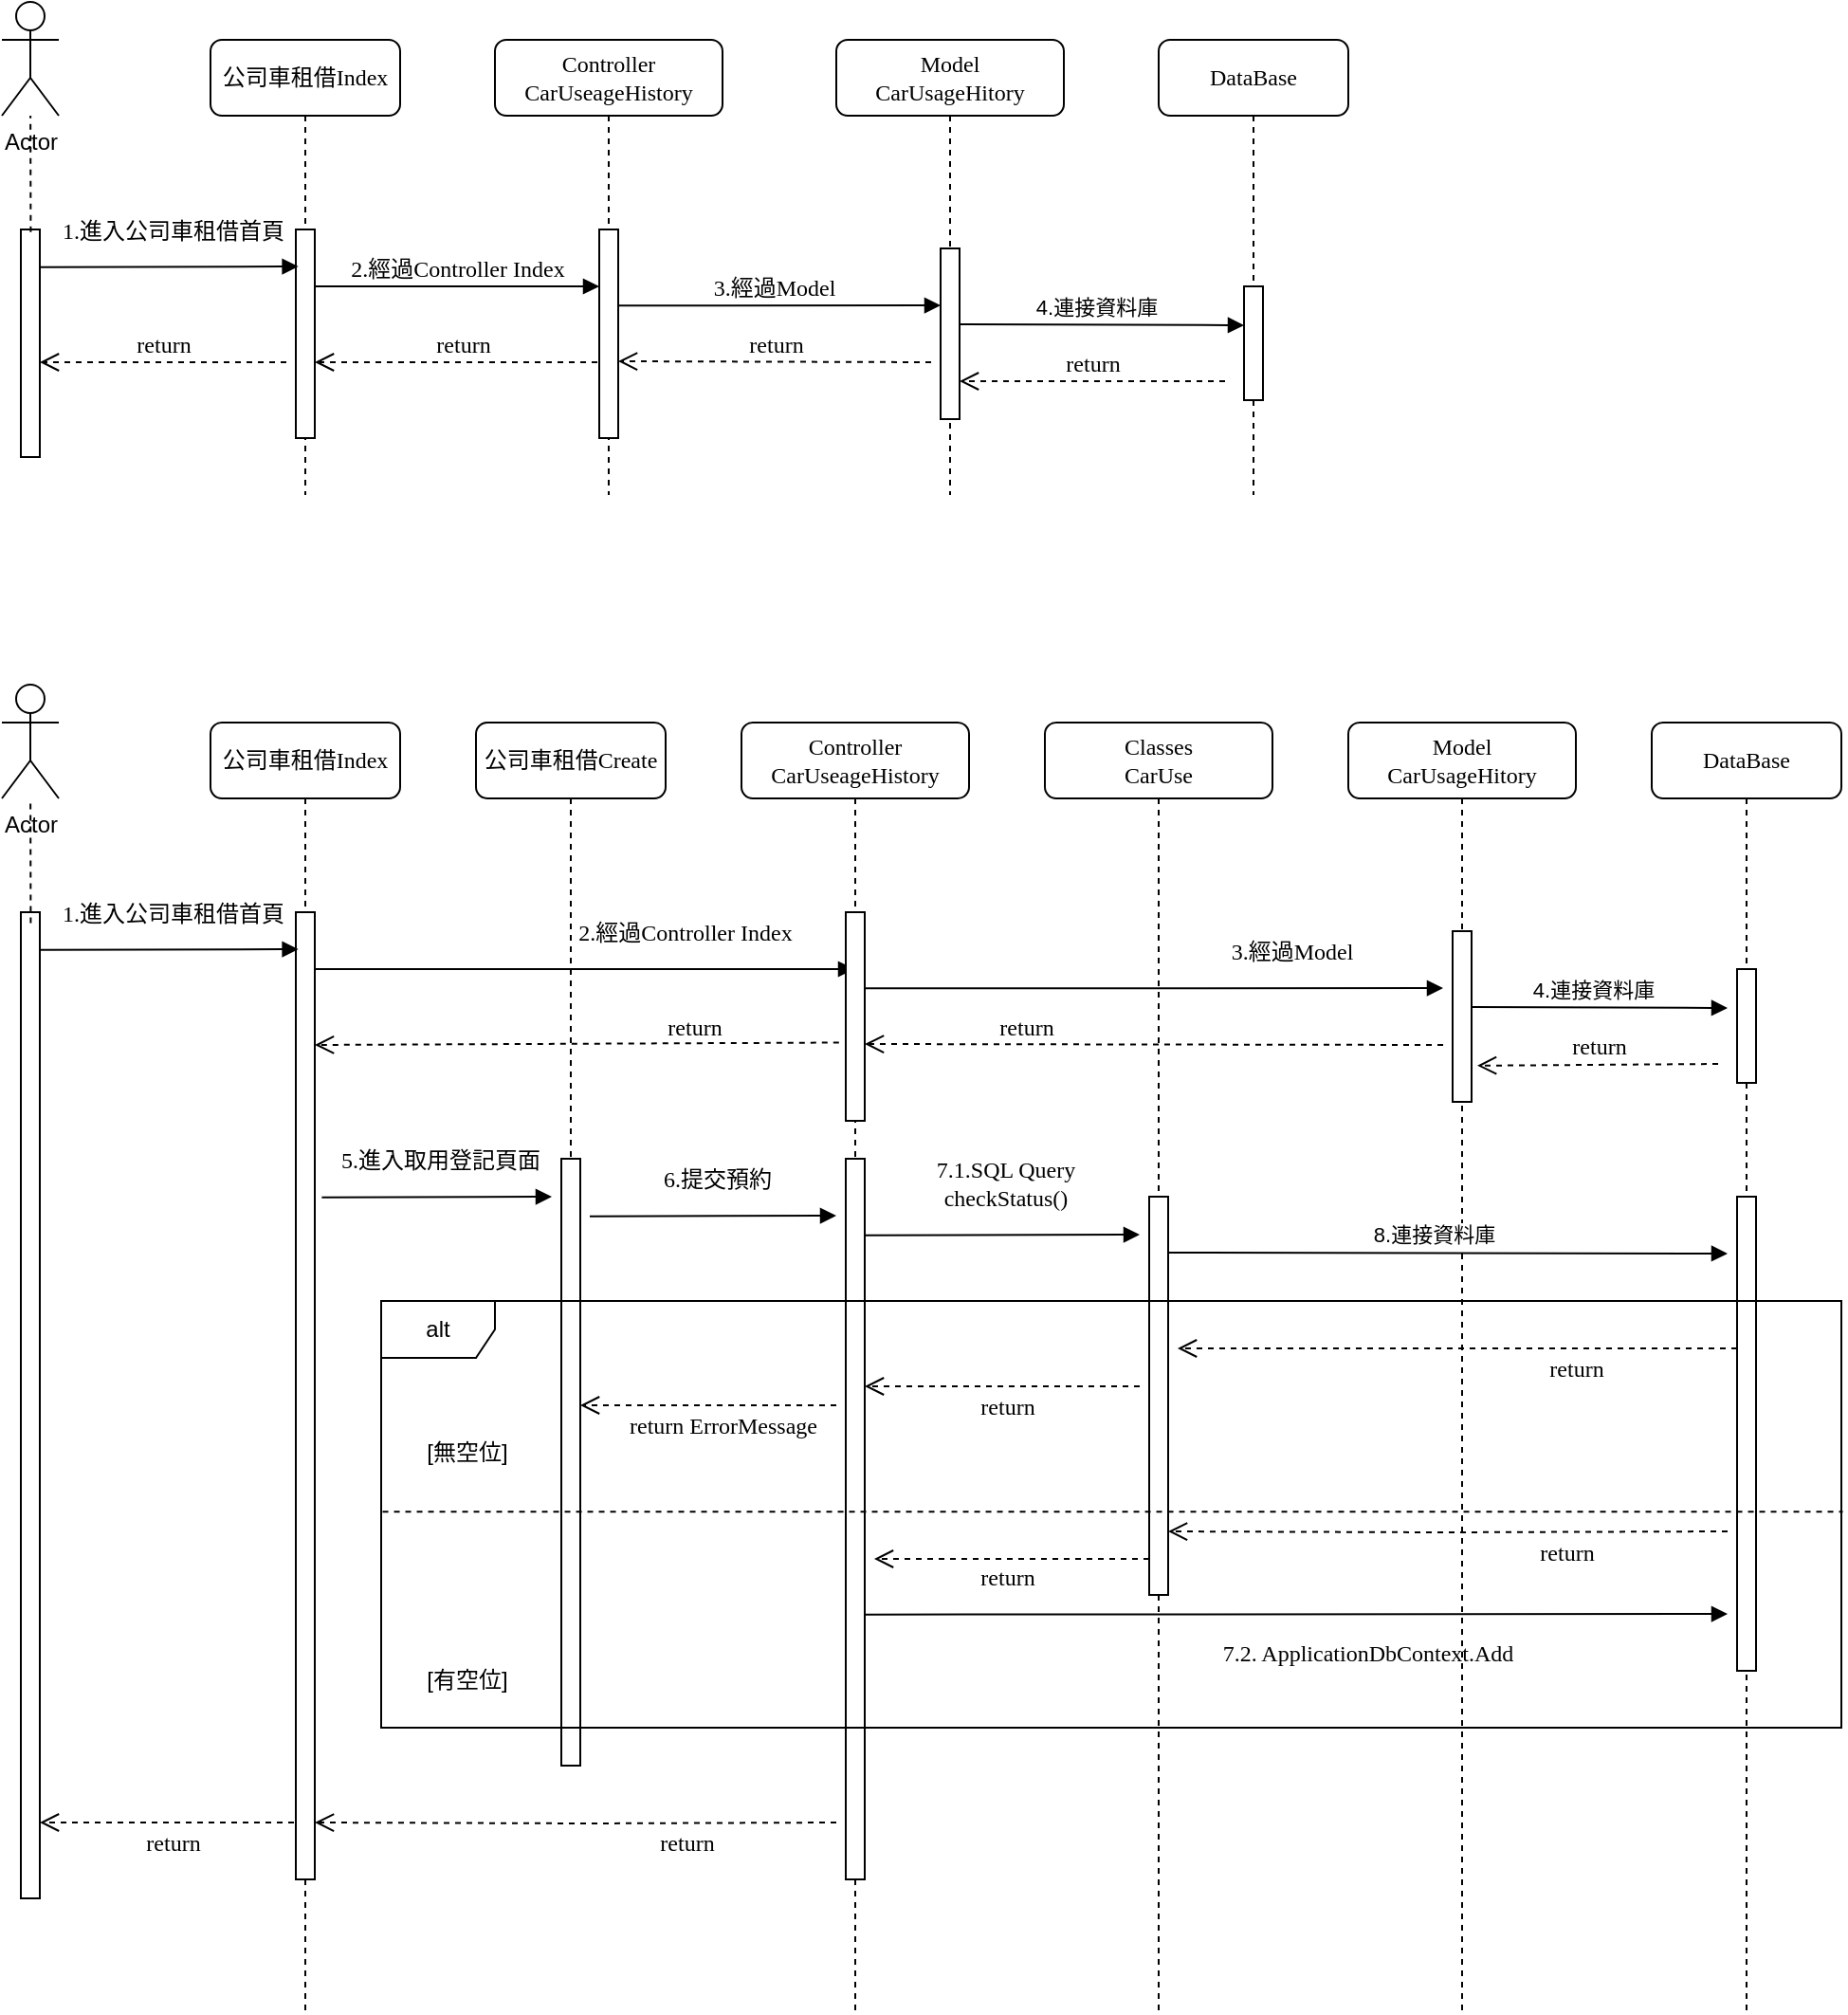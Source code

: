 <mxfile version="21.5.2" type="github">
  <diagram name="Page-1" id="13e1069c-82ec-6db2-03f1-153e76fe0fe0">
    <mxGraphModel dx="875" dy="521" grid="1" gridSize="10" guides="1" tooltips="1" connect="1" arrows="1" fold="1" page="1" pageScale="1" pageWidth="1169" pageHeight="827" background="none" math="0" shadow="0">
      <root>
        <mxCell id="0" />
        <mxCell id="1" parent="0" />
        <mxCell id="7baba1c4bc27f4b0-2" value="公司車租借Index" style="shape=umlLifeline;perimeter=lifelinePerimeter;whiteSpace=wrap;html=1;container=1;collapsible=0;recursiveResize=0;outlineConnect=0;rounded=1;shadow=0;comic=0;labelBackgroundColor=none;strokeWidth=1;fontFamily=Verdana;fontSize=12;align=center;" parent="1" vertex="1">
          <mxGeometry x="240" y="30" width="100" height="240" as="geometry" />
        </mxCell>
        <mxCell id="7baba1c4bc27f4b0-10" value="" style="html=1;points=[];perimeter=orthogonalPerimeter;rounded=0;shadow=0;comic=0;labelBackgroundColor=none;strokeWidth=1;fontFamily=Verdana;fontSize=12;align=center;" parent="7baba1c4bc27f4b0-2" vertex="1">
          <mxGeometry x="45" y="100" width="10" height="110" as="geometry" />
        </mxCell>
        <mxCell id="7baba1c4bc27f4b0-14" value="2.經過Controller Index" style="html=1;verticalAlign=bottom;endArrow=block;entryX=0;entryY=0;labelBackgroundColor=none;fontFamily=Verdana;fontSize=12;edgeStyle=elbowEdgeStyle;elbow=vertical;" parent="7baba1c4bc27f4b0-2" edge="1">
          <mxGeometry relative="1" as="geometry">
            <mxPoint x="55" y="130" as="sourcePoint" />
            <mxPoint x="205" y="130.0" as="targetPoint" />
            <mxPoint as="offset" />
          </mxGeometry>
        </mxCell>
        <mxCell id="CgW-vPD1ngV3lKJaUCEp-12" value="return" style="html=1;verticalAlign=bottom;endArrow=open;dashed=1;endSize=8;labelBackgroundColor=none;fontFamily=Verdana;fontSize=12;" edge="1" parent="7baba1c4bc27f4b0-2">
          <mxGeometry relative="1" as="geometry">
            <mxPoint x="55" y="170" as="targetPoint" />
            <mxPoint x="210" y="170" as="sourcePoint" />
          </mxGeometry>
        </mxCell>
        <mxCell id="7baba1c4bc27f4b0-7" value="DataBase" style="shape=umlLifeline;perimeter=lifelinePerimeter;whiteSpace=wrap;html=1;container=1;collapsible=0;recursiveResize=0;outlineConnect=0;rounded=1;shadow=0;comic=0;labelBackgroundColor=none;strokeWidth=1;fontFamily=Verdana;fontSize=12;align=center;" parent="1" vertex="1">
          <mxGeometry x="740" y="30" width="100" height="240" as="geometry" />
        </mxCell>
        <mxCell id="CgW-vPD1ngV3lKJaUCEp-9" value="" style="html=1;points=[];perimeter=orthogonalPerimeter;rounded=0;shadow=0;comic=0;labelBackgroundColor=none;strokeColor=#000000;strokeWidth=1;fillColor=#FFFFFF;fontFamily=Verdana;fontSize=12;fontColor=#000000;align=center;" vertex="1" parent="7baba1c4bc27f4b0-7">
          <mxGeometry x="45" y="130" width="10" height="60" as="geometry" />
        </mxCell>
        <mxCell id="7baba1c4bc27f4b0-27" value="return" style="html=1;verticalAlign=bottom;endArrow=open;dashed=1;endSize=8;labelBackgroundColor=none;fontFamily=Verdana;fontSize=12;" parent="7baba1c4bc27f4b0-7" edge="1">
          <mxGeometry relative="1" as="geometry">
            <mxPoint x="-105" y="180" as="targetPoint" />
            <mxPoint x="35" y="180" as="sourcePoint" />
            <mxPoint as="offset" />
          </mxGeometry>
        </mxCell>
        <mxCell id="7baba1c4bc27f4b0-11" value="1.進入公司車租借首頁" style="html=1;verticalAlign=bottom;endArrow=block;labelBackgroundColor=none;fontFamily=Verdana;fontSize=12;edgeStyle=elbowEdgeStyle;elbow=vertical;exitX=1.32;exitY=0.127;exitDx=0;exitDy=0;exitPerimeter=0;" parent="1" edge="1">
          <mxGeometry x="0.025" y="10" relative="1" as="geometry">
            <mxPoint x="150.0" y="149.85" as="sourcePoint" />
            <mxPoint x="286.3" y="149.5" as="targetPoint" />
            <mxPoint as="offset" />
          </mxGeometry>
        </mxCell>
        <mxCell id="CgW-vPD1ngV3lKJaUCEp-1" value="Actor" style="shape=umlActor;verticalLabelPosition=bottom;verticalAlign=top;html=1;outlineConnect=0;" vertex="1" parent="1">
          <mxGeometry x="130" y="10" width="30" height="60" as="geometry" />
        </mxCell>
        <mxCell id="CgW-vPD1ngV3lKJaUCEp-2" value="" style="html=1;points=[];perimeter=orthogonalPerimeter;rounded=0;shadow=0;comic=0;labelBackgroundColor=none;strokeWidth=1;fontFamily=Verdana;fontSize=12;align=center;" vertex="1" parent="1">
          <mxGeometry x="140" y="130" width="10" height="120" as="geometry" />
        </mxCell>
        <mxCell id="CgW-vPD1ngV3lKJaUCEp-5" value="Model&lt;br&gt;CarUsageHitory" style="shape=umlLifeline;perimeter=lifelinePerimeter;whiteSpace=wrap;html=1;container=1;collapsible=0;recursiveResize=0;outlineConnect=0;rounded=1;shadow=0;comic=0;labelBackgroundColor=none;strokeWidth=1;fontFamily=Verdana;fontSize=12;align=center;" vertex="1" parent="1">
          <mxGeometry x="570" y="30" width="120" height="240" as="geometry" />
        </mxCell>
        <mxCell id="CgW-vPD1ngV3lKJaUCEp-7" value="3.經過Model" style="html=1;verticalAlign=bottom;endArrow=block;labelBackgroundColor=none;fontFamily=Verdana;fontSize=12;edgeStyle=elbowEdgeStyle;elbow=vertical;exitX=0.9;exitY=0.237;exitDx=0;exitDy=0;exitPerimeter=0;" edge="1" parent="CgW-vPD1ngV3lKJaUCEp-5">
          <mxGeometry relative="1" as="geometry">
            <mxPoint x="-121" y="140.18" as="sourcePoint" />
            <mxPoint x="55" y="140" as="targetPoint" />
            <Array as="points">
              <mxPoint x="-25" y="140" />
            </Array>
          </mxGeometry>
        </mxCell>
        <mxCell id="CgW-vPD1ngV3lKJaUCEp-6" value="" style="html=1;points=[];perimeter=orthogonalPerimeter;rounded=0;shadow=0;comic=0;labelBackgroundColor=none;strokeWidth=1;fontFamily=Verdana;fontSize=12;align=center;" vertex="1" parent="CgW-vPD1ngV3lKJaUCEp-5">
          <mxGeometry x="55" y="110" width="10" height="90" as="geometry" />
        </mxCell>
        <mxCell id="CgW-vPD1ngV3lKJaUCEp-13" value="" style="endArrow=none;dashed=1;html=1;rounded=0;exitX=0.52;exitY=0.011;exitDx=0;exitDy=0;exitPerimeter=0;" edge="1" parent="1" source="CgW-vPD1ngV3lKJaUCEp-2" target="CgW-vPD1ngV3lKJaUCEp-1">
          <mxGeometry width="50" height="50" relative="1" as="geometry">
            <mxPoint x="140" y="130" as="sourcePoint" />
            <mxPoint x="143" y="80" as="targetPoint" />
          </mxGeometry>
        </mxCell>
        <mxCell id="CgW-vPD1ngV3lKJaUCEp-3" value="Controller&lt;br&gt;CarUseageHistory" style="shape=umlLifeline;perimeter=lifelinePerimeter;whiteSpace=wrap;html=1;container=1;collapsible=0;recursiveResize=0;outlineConnect=0;rounded=1;shadow=0;comic=0;labelBackgroundColor=none;strokeWidth=1;fontFamily=Verdana;fontSize=12;align=center;" vertex="1" parent="1">
          <mxGeometry x="390" y="30" width="120" height="240" as="geometry" />
        </mxCell>
        <mxCell id="CgW-vPD1ngV3lKJaUCEp-11" value="return" style="html=1;verticalAlign=bottom;endArrow=open;dashed=1;endSize=8;labelBackgroundColor=none;fontFamily=Verdana;fontSize=12;" edge="1" parent="CgW-vPD1ngV3lKJaUCEp-3">
          <mxGeometry relative="1" as="geometry">
            <mxPoint x="65" y="169.5" as="targetPoint" />
            <mxPoint x="230" y="170" as="sourcePoint" />
          </mxGeometry>
        </mxCell>
        <mxCell id="CgW-vPD1ngV3lKJaUCEp-4" value="" style="html=1;points=[];perimeter=orthogonalPerimeter;rounded=0;shadow=0;comic=0;labelBackgroundColor=none;strokeWidth=1;fontFamily=Verdana;fontSize=12;align=center;" vertex="1" parent="CgW-vPD1ngV3lKJaUCEp-3">
          <mxGeometry x="55" y="100" width="10" height="110" as="geometry" />
        </mxCell>
        <mxCell id="CgW-vPD1ngV3lKJaUCEp-8" value="" style="html=1;verticalAlign=bottom;endArrow=block;labelBackgroundColor=none;fontFamily=Verdana;fontSize=12;edgeStyle=elbowEdgeStyle;elbow=vertical;exitX=0.9;exitY=0.237;exitDx=0;exitDy=0;exitPerimeter=0;" edge="1" parent="1">
          <mxGeometry relative="1" as="geometry">
            <mxPoint x="635.5" y="180" as="sourcePoint" />
            <mxPoint x="785" y="180.5" as="targetPoint" />
          </mxGeometry>
        </mxCell>
        <mxCell id="CgW-vPD1ngV3lKJaUCEp-15" value="4.連接資料庫" style="edgeLabel;html=1;align=center;verticalAlign=middle;resizable=0;points=[];" vertex="1" connectable="0" parent="CgW-vPD1ngV3lKJaUCEp-8">
          <mxGeometry x="-0.049" y="2" relative="1" as="geometry">
            <mxPoint y="-8" as="offset" />
          </mxGeometry>
        </mxCell>
        <mxCell id="CgW-vPD1ngV3lKJaUCEp-36" value="公司車租借Index" style="shape=umlLifeline;perimeter=lifelinePerimeter;whiteSpace=wrap;html=1;container=1;collapsible=0;recursiveResize=0;outlineConnect=0;rounded=1;shadow=0;comic=0;labelBackgroundColor=none;strokeWidth=1;fontFamily=Verdana;fontSize=12;align=center;" vertex="1" parent="1">
          <mxGeometry x="240" y="390" width="100" height="680" as="geometry" />
        </mxCell>
        <mxCell id="CgW-vPD1ngV3lKJaUCEp-38" value="2.經過Controller Index" style="html=1;verticalAlign=bottom;endArrow=block;labelBackgroundColor=none;fontFamily=Verdana;fontSize=12;edgeStyle=elbowEdgeStyle;elbow=vertical;" edge="1" parent="CgW-vPD1ngV3lKJaUCEp-36" target="CgW-vPD1ngV3lKJaUCEp-50">
          <mxGeometry x="0.366" y="10" relative="1" as="geometry">
            <mxPoint x="55" y="130" as="sourcePoint" />
            <mxPoint x="205" y="130.0" as="targetPoint" />
            <mxPoint as="offset" />
          </mxGeometry>
        </mxCell>
        <mxCell id="CgW-vPD1ngV3lKJaUCEp-39" value="return" style="html=1;verticalAlign=bottom;endArrow=open;dashed=1;endSize=8;labelBackgroundColor=none;fontFamily=Verdana;fontSize=12;exitX=-0.36;exitY=0.625;exitDx=0;exitDy=0;exitPerimeter=0;" edge="1" parent="CgW-vPD1ngV3lKJaUCEp-36" source="CgW-vPD1ngV3lKJaUCEp-52">
          <mxGeometry x="-0.451" y="1" relative="1" as="geometry">
            <mxPoint x="55" y="170" as="targetPoint" />
            <mxPoint x="210" y="170" as="sourcePoint" />
            <mxPoint as="offset" />
          </mxGeometry>
        </mxCell>
        <mxCell id="CgW-vPD1ngV3lKJaUCEp-84" value="return" style="html=1;verticalAlign=bottom;endArrow=open;dashed=1;endSize=8;labelBackgroundColor=none;fontFamily=Verdana;fontSize=12;" edge="1" parent="CgW-vPD1ngV3lKJaUCEp-36">
          <mxGeometry x="-0.424" y="20" relative="1" as="geometry">
            <mxPoint x="55" y="580" as="targetPoint" />
            <mxPoint x="330" y="580" as="sourcePoint" />
            <mxPoint as="offset" />
            <Array as="points">
              <mxPoint x="200" y="580.5" />
            </Array>
          </mxGeometry>
        </mxCell>
        <mxCell id="CgW-vPD1ngV3lKJaUCEp-85" value="return" style="html=1;verticalAlign=bottom;endArrow=open;dashed=1;endSize=8;labelBackgroundColor=none;fontFamily=Verdana;fontSize=12;" edge="1" parent="CgW-vPD1ngV3lKJaUCEp-36">
          <mxGeometry y="20" relative="1" as="geometry">
            <mxPoint x="-90" y="580" as="targetPoint" />
            <mxPoint x="50" y="580" as="sourcePoint" />
            <mxPoint as="offset" />
            <Array as="points" />
          </mxGeometry>
        </mxCell>
        <mxCell id="CgW-vPD1ngV3lKJaUCEp-37" value="" style="html=1;points=[];perimeter=orthogonalPerimeter;rounded=0;shadow=0;comic=0;labelBackgroundColor=none;strokeWidth=1;fontFamily=Verdana;fontSize=12;align=center;" vertex="1" parent="CgW-vPD1ngV3lKJaUCEp-36">
          <mxGeometry x="45" y="100" width="10" height="510" as="geometry" />
        </mxCell>
        <mxCell id="CgW-vPD1ngV3lKJaUCEp-40" value="DataBase" style="shape=umlLifeline;perimeter=lifelinePerimeter;whiteSpace=wrap;html=1;container=1;collapsible=0;recursiveResize=0;outlineConnect=0;rounded=1;shadow=0;comic=0;labelBackgroundColor=none;strokeWidth=1;fontFamily=Verdana;fontSize=12;align=center;" vertex="1" parent="1">
          <mxGeometry x="1000" y="390" width="100" height="680" as="geometry" />
        </mxCell>
        <mxCell id="CgW-vPD1ngV3lKJaUCEp-41" value="" style="html=1;points=[];perimeter=orthogonalPerimeter;rounded=0;shadow=0;comic=0;labelBackgroundColor=none;strokeColor=#000000;strokeWidth=1;fillColor=#FFFFFF;fontFamily=Verdana;fontSize=12;fontColor=#000000;align=center;" vertex="1" parent="CgW-vPD1ngV3lKJaUCEp-40">
          <mxGeometry x="45" y="130" width="10" height="60" as="geometry" />
        </mxCell>
        <mxCell id="CgW-vPD1ngV3lKJaUCEp-42" value="return" style="html=1;verticalAlign=bottom;endArrow=open;dashed=1;endSize=8;labelBackgroundColor=none;fontFamily=Verdana;fontSize=12;entryX=1.303;entryY=0.788;entryDx=0;entryDy=0;entryPerimeter=0;" edge="1" parent="CgW-vPD1ngV3lKJaUCEp-40" target="CgW-vPD1ngV3lKJaUCEp-48">
          <mxGeometry relative="1" as="geometry">
            <mxPoint x="-105" y="180" as="targetPoint" />
            <mxPoint x="35" y="180" as="sourcePoint" />
            <mxPoint as="offset" />
          </mxGeometry>
        </mxCell>
        <mxCell id="CgW-vPD1ngV3lKJaUCEp-69" value="" style="html=1;points=[];perimeter=orthogonalPerimeter;rounded=0;shadow=0;comic=0;labelBackgroundColor=none;strokeColor=#000000;strokeWidth=1;fillColor=#FFFFFF;fontFamily=Verdana;fontSize=12;fontColor=#000000;align=center;" vertex="1" parent="CgW-vPD1ngV3lKJaUCEp-40">
          <mxGeometry x="45" y="250" width="10" height="250" as="geometry" />
        </mxCell>
        <mxCell id="CgW-vPD1ngV3lKJaUCEp-43" value="1.進入公司車租借首頁" style="html=1;verticalAlign=bottom;endArrow=block;labelBackgroundColor=none;fontFamily=Verdana;fontSize=12;edgeStyle=elbowEdgeStyle;elbow=vertical;exitX=1.32;exitY=0.127;exitDx=0;exitDy=0;exitPerimeter=0;" edge="1" parent="1">
          <mxGeometry x="0.025" y="10" relative="1" as="geometry">
            <mxPoint x="150.0" y="509.85" as="sourcePoint" />
            <mxPoint x="286.3" y="509.5" as="targetPoint" />
            <mxPoint as="offset" />
          </mxGeometry>
        </mxCell>
        <mxCell id="CgW-vPD1ngV3lKJaUCEp-44" value="Actor" style="shape=umlActor;verticalLabelPosition=bottom;verticalAlign=top;html=1;outlineConnect=0;" vertex="1" parent="1">
          <mxGeometry x="130" y="370" width="30" height="60" as="geometry" />
        </mxCell>
        <mxCell id="CgW-vPD1ngV3lKJaUCEp-45" value="" style="html=1;points=[];perimeter=orthogonalPerimeter;rounded=0;shadow=0;comic=0;labelBackgroundColor=none;strokeWidth=1;fontFamily=Verdana;fontSize=12;align=center;" vertex="1" parent="1">
          <mxGeometry x="140" y="490" width="10" height="520" as="geometry" />
        </mxCell>
        <mxCell id="CgW-vPD1ngV3lKJaUCEp-46" value="Model&lt;br&gt;CarUsageHitory" style="shape=umlLifeline;perimeter=lifelinePerimeter;whiteSpace=wrap;html=1;container=1;collapsible=0;recursiveResize=0;outlineConnect=0;rounded=1;shadow=0;comic=0;labelBackgroundColor=none;strokeWidth=1;fontFamily=Verdana;fontSize=12;align=center;" vertex="1" parent="1">
          <mxGeometry x="840" y="390" width="120" height="680" as="geometry" />
        </mxCell>
        <mxCell id="CgW-vPD1ngV3lKJaUCEp-53" value="" style="html=1;verticalAlign=bottom;endArrow=block;labelBackgroundColor=none;fontFamily=Verdana;fontSize=12;edgeStyle=elbowEdgeStyle;elbow=vertical;exitX=0.9;exitY=0.237;exitDx=0;exitDy=0;exitPerimeter=0;" edge="1" parent="CgW-vPD1ngV3lKJaUCEp-46">
          <mxGeometry relative="1" as="geometry">
            <mxPoint x="65" y="150" as="sourcePoint" />
            <mxPoint x="200" y="151" as="targetPoint" />
          </mxGeometry>
        </mxCell>
        <mxCell id="CgW-vPD1ngV3lKJaUCEp-54" value="4.連接資料庫" style="edgeLabel;html=1;align=center;verticalAlign=middle;resizable=0;points=[];" vertex="1" connectable="0" parent="CgW-vPD1ngV3lKJaUCEp-53">
          <mxGeometry x="-0.049" y="2" relative="1" as="geometry">
            <mxPoint y="-8" as="offset" />
          </mxGeometry>
        </mxCell>
        <mxCell id="CgW-vPD1ngV3lKJaUCEp-48" value="" style="html=1;points=[];perimeter=orthogonalPerimeter;rounded=0;shadow=0;comic=0;labelBackgroundColor=none;strokeWidth=1;fontFamily=Verdana;fontSize=12;align=center;" vertex="1" parent="CgW-vPD1ngV3lKJaUCEp-46">
          <mxGeometry x="55" y="110" width="10" height="90" as="geometry" />
        </mxCell>
        <mxCell id="CgW-vPD1ngV3lKJaUCEp-49" value="" style="endArrow=none;dashed=1;html=1;rounded=0;exitX=0.52;exitY=0.011;exitDx=0;exitDy=0;exitPerimeter=0;" edge="1" parent="1" source="CgW-vPD1ngV3lKJaUCEp-45" target="CgW-vPD1ngV3lKJaUCEp-44">
          <mxGeometry width="50" height="50" relative="1" as="geometry">
            <mxPoint x="140" y="490" as="sourcePoint" />
            <mxPoint x="143" y="440" as="targetPoint" />
          </mxGeometry>
        </mxCell>
        <mxCell id="CgW-vPD1ngV3lKJaUCEp-50" value="Controller&lt;br&gt;CarUseageHistory" style="shape=umlLifeline;perimeter=lifelinePerimeter;whiteSpace=wrap;html=1;container=1;collapsible=0;recursiveResize=0;outlineConnect=0;rounded=1;shadow=0;comic=0;labelBackgroundColor=none;strokeWidth=1;fontFamily=Verdana;fontSize=12;align=center;" vertex="1" parent="1">
          <mxGeometry x="520" y="390" width="120" height="680" as="geometry" />
        </mxCell>
        <mxCell id="CgW-vPD1ngV3lKJaUCEp-52" value="" style="html=1;points=[];perimeter=orthogonalPerimeter;rounded=0;shadow=0;comic=0;labelBackgroundColor=none;strokeWidth=1;fontFamily=Verdana;fontSize=12;align=center;" vertex="1" parent="CgW-vPD1ngV3lKJaUCEp-50">
          <mxGeometry x="55" y="100" width="10" height="110" as="geometry" />
        </mxCell>
        <mxCell id="CgW-vPD1ngV3lKJaUCEp-60" value="" style="html=1;points=[];perimeter=orthogonalPerimeter;rounded=0;shadow=0;comic=0;labelBackgroundColor=none;strokeWidth=1;fontFamily=Verdana;fontSize=12;align=center;" vertex="1" parent="CgW-vPD1ngV3lKJaUCEp-50">
          <mxGeometry x="55" y="230" width="10" height="380" as="geometry" />
        </mxCell>
        <mxCell id="CgW-vPD1ngV3lKJaUCEp-64" value="3.經過Model" style="html=1;verticalAlign=bottom;endArrow=block;labelBackgroundColor=none;fontFamily=Verdana;fontSize=12;edgeStyle=elbowEdgeStyle;elbow=vertical;exitX=1.121;exitY=0.358;exitDx=0;exitDy=0;exitPerimeter=0;" edge="1" parent="CgW-vPD1ngV3lKJaUCEp-50">
          <mxGeometry x="0.475" y="10" relative="1" as="geometry">
            <mxPoint x="65" y="140.18" as="sourcePoint" />
            <mxPoint x="370" y="140" as="targetPoint" />
            <Array as="points" />
            <mxPoint as="offset" />
          </mxGeometry>
        </mxCell>
        <mxCell id="CgW-vPD1ngV3lKJaUCEp-55" value="公司車租借Create" style="shape=umlLifeline;perimeter=lifelinePerimeter;whiteSpace=wrap;html=1;container=1;collapsible=0;recursiveResize=0;outlineConnect=0;rounded=1;shadow=0;comic=0;labelBackgroundColor=none;strokeWidth=1;fontFamily=Verdana;fontSize=12;align=center;" vertex="1" parent="1">
          <mxGeometry x="380" y="390" width="100" height="240" as="geometry" />
        </mxCell>
        <mxCell id="CgW-vPD1ngV3lKJaUCEp-56" value="" style="html=1;points=[];perimeter=orthogonalPerimeter;rounded=0;shadow=0;comic=0;labelBackgroundColor=none;strokeWidth=1;fontFamily=Verdana;fontSize=12;align=center;" vertex="1" parent="1">
          <mxGeometry x="425" y="620" width="10" height="320" as="geometry" />
        </mxCell>
        <mxCell id="CgW-vPD1ngV3lKJaUCEp-59" value="5.進入取用登記頁面" style="html=1;verticalAlign=bottom;endArrow=block;labelBackgroundColor=none;fontFamily=Verdana;fontSize=12;edgeStyle=elbowEdgeStyle;elbow=vertical;exitX=1.32;exitY=0.127;exitDx=0;exitDy=0;exitPerimeter=0;" edge="1" parent="1">
          <mxGeometry x="0.025" y="10" relative="1" as="geometry">
            <mxPoint x="298.7" y="640.35" as="sourcePoint" />
            <mxPoint x="420" y="640" as="targetPoint" />
            <mxPoint as="offset" />
          </mxGeometry>
        </mxCell>
        <mxCell id="CgW-vPD1ngV3lKJaUCEp-62" value="6.提交預約" style="html=1;verticalAlign=bottom;endArrow=block;labelBackgroundColor=none;fontFamily=Verdana;fontSize=12;edgeStyle=elbowEdgeStyle;elbow=vertical;exitX=1.32;exitY=0.127;exitDx=0;exitDy=0;exitPerimeter=0;" edge="1" parent="1">
          <mxGeometry x="0.025" y="10" relative="1" as="geometry">
            <mxPoint x="440.0" y="650.35" as="sourcePoint" />
            <mxPoint x="570" y="650" as="targetPoint" />
            <mxPoint as="offset" />
          </mxGeometry>
        </mxCell>
        <mxCell id="CgW-vPD1ngV3lKJaUCEp-63" value="Classes&lt;br&gt;CarUse" style="shape=umlLifeline;perimeter=lifelinePerimeter;whiteSpace=wrap;html=1;container=1;collapsible=0;recursiveResize=0;outlineConnect=0;rounded=1;shadow=0;comic=0;labelBackgroundColor=none;strokeWidth=1;fontFamily=Verdana;fontSize=12;align=center;" vertex="1" parent="1">
          <mxGeometry x="680" y="390" width="120" height="680" as="geometry" />
        </mxCell>
        <mxCell id="CgW-vPD1ngV3lKJaUCEp-70" value="" style="html=1;verticalAlign=bottom;endArrow=block;labelBackgroundColor=none;fontFamily=Verdana;fontSize=12;edgeStyle=elbowEdgeStyle;elbow=vertical;exitX=0.9;exitY=0.237;exitDx=0;exitDy=0;exitPerimeter=0;" edge="1" parent="CgW-vPD1ngV3lKJaUCEp-63">
          <mxGeometry relative="1" as="geometry">
            <mxPoint x="65" y="279.5" as="sourcePoint" />
            <mxPoint x="360" y="280" as="targetPoint" />
          </mxGeometry>
        </mxCell>
        <mxCell id="CgW-vPD1ngV3lKJaUCEp-71" value="8.連接資料庫" style="edgeLabel;html=1;align=center;verticalAlign=middle;resizable=0;points=[];" vertex="1" connectable="0" parent="CgW-vPD1ngV3lKJaUCEp-70">
          <mxGeometry x="-0.049" y="2" relative="1" as="geometry">
            <mxPoint y="-8" as="offset" />
          </mxGeometry>
        </mxCell>
        <mxCell id="CgW-vPD1ngV3lKJaUCEp-67" value="" style="html=1;points=[];perimeter=orthogonalPerimeter;rounded=0;shadow=0;comic=0;labelBackgroundColor=none;strokeWidth=1;fontFamily=Verdana;fontSize=12;align=center;" vertex="1" parent="1">
          <mxGeometry x="735" y="640" width="10" height="210" as="geometry" />
        </mxCell>
        <mxCell id="CgW-vPD1ngV3lKJaUCEp-51" value="return" style="html=1;verticalAlign=bottom;endArrow=open;dashed=1;endSize=8;labelBackgroundColor=none;fontFamily=Verdana;fontSize=12;" edge="1" parent="1">
          <mxGeometry x="0.443" relative="1" as="geometry">
            <mxPoint x="585" y="559.5" as="targetPoint" />
            <mxPoint x="890" y="560" as="sourcePoint" />
            <mxPoint as="offset" />
          </mxGeometry>
        </mxCell>
        <mxCell id="CgW-vPD1ngV3lKJaUCEp-68" value="7.1.SQL Query&lt;br&gt;checkStatus()" style="html=1;verticalAlign=bottom;endArrow=block;labelBackgroundColor=none;fontFamily=Verdana;fontSize=12;edgeStyle=elbowEdgeStyle;elbow=vertical;exitX=1.32;exitY=0.127;exitDx=0;exitDy=0;exitPerimeter=0;" edge="1" parent="1">
          <mxGeometry x="0.018" y="10" relative="1" as="geometry">
            <mxPoint x="585" y="660.35" as="sourcePoint" />
            <mxPoint x="730" y="660" as="targetPoint" />
            <mxPoint as="offset" />
          </mxGeometry>
        </mxCell>
        <mxCell id="CgW-vPD1ngV3lKJaUCEp-61" value="alt" style="shape=umlFrame;whiteSpace=wrap;html=1;pointerEvents=0;" vertex="1" parent="1">
          <mxGeometry x="330" y="695" width="770" height="225" as="geometry" />
        </mxCell>
        <mxCell id="CgW-vPD1ngV3lKJaUCEp-75" value="" style="endArrow=none;dashed=1;html=1;rounded=0;entryX=1.001;entryY=0.494;entryDx=0;entryDy=0;entryPerimeter=0;exitX=0.001;exitY=0.494;exitDx=0;exitDy=0;exitPerimeter=0;" edge="1" parent="1" source="CgW-vPD1ngV3lKJaUCEp-61" target="CgW-vPD1ngV3lKJaUCEp-61">
          <mxGeometry width="50" height="50" relative="1" as="geometry">
            <mxPoint x="610" y="850" as="sourcePoint" />
            <mxPoint x="660" y="800" as="targetPoint" />
          </mxGeometry>
        </mxCell>
        <mxCell id="CgW-vPD1ngV3lKJaUCEp-76" value="[無空位]" style="text;html=1;align=center;verticalAlign=middle;resizable=0;points=[];autosize=1;strokeColor=none;fillColor=none;" vertex="1" parent="1">
          <mxGeometry x="340" y="760" width="70" height="30" as="geometry" />
        </mxCell>
        <mxCell id="CgW-vPD1ngV3lKJaUCEp-77" value="[有空位]" style="text;html=1;align=center;verticalAlign=middle;resizable=0;points=[];autosize=1;strokeColor=none;fillColor=none;" vertex="1" parent="1">
          <mxGeometry x="340" y="880" width="70" height="30" as="geometry" />
        </mxCell>
        <mxCell id="CgW-vPD1ngV3lKJaUCEp-78" value="return" style="html=1;verticalAlign=bottom;endArrow=open;dashed=1;endSize=8;labelBackgroundColor=none;fontFamily=Verdana;fontSize=12;" edge="1" parent="1">
          <mxGeometry x="-0.424" y="20" relative="1" as="geometry">
            <mxPoint x="750" y="720" as="targetPoint" />
            <mxPoint x="1045" y="720" as="sourcePoint" />
            <mxPoint as="offset" />
          </mxGeometry>
        </mxCell>
        <mxCell id="CgW-vPD1ngV3lKJaUCEp-79" value="return" style="html=1;verticalAlign=bottom;endArrow=open;dashed=1;endSize=8;labelBackgroundColor=none;fontFamily=Verdana;fontSize=12;" edge="1" parent="1">
          <mxGeometry x="-0.035" y="20" relative="1" as="geometry">
            <mxPoint x="585" y="740" as="targetPoint" />
            <mxPoint x="730" y="740" as="sourcePoint" />
            <mxPoint as="offset" />
          </mxGeometry>
        </mxCell>
        <mxCell id="CgW-vPD1ngV3lKJaUCEp-80" value="return ErrorMessage" style="html=1;verticalAlign=bottom;endArrow=open;dashed=1;endSize=8;labelBackgroundColor=none;fontFamily=Verdana;fontSize=12;" edge="1" parent="1">
          <mxGeometry x="-0.111" y="20" relative="1" as="geometry">
            <mxPoint x="435" y="750" as="targetPoint" />
            <mxPoint x="570" y="750" as="sourcePoint" />
            <mxPoint as="offset" />
          </mxGeometry>
        </mxCell>
        <mxCell id="CgW-vPD1ngV3lKJaUCEp-81" value="return" style="html=1;verticalAlign=bottom;endArrow=open;dashed=1;endSize=8;labelBackgroundColor=none;fontFamily=Verdana;fontSize=12;" edge="1" parent="1">
          <mxGeometry x="-0.424" y="20" relative="1" as="geometry">
            <mxPoint x="745" y="816.5" as="targetPoint" />
            <mxPoint x="1040" y="816.5" as="sourcePoint" />
            <mxPoint as="offset" />
            <Array as="points">
              <mxPoint x="890" y="817" />
            </Array>
          </mxGeometry>
        </mxCell>
        <mxCell id="CgW-vPD1ngV3lKJaUCEp-82" value="return" style="html=1;verticalAlign=bottom;endArrow=open;dashed=1;endSize=8;labelBackgroundColor=none;fontFamily=Verdana;fontSize=12;" edge="1" parent="1">
          <mxGeometry x="0.035" y="19" relative="1" as="geometry">
            <mxPoint x="590" y="831" as="targetPoint" />
            <mxPoint x="735" y="831" as="sourcePoint" />
            <mxPoint as="offset" />
          </mxGeometry>
        </mxCell>
        <mxCell id="CgW-vPD1ngV3lKJaUCEp-83" value="7.2. ApplicationDbContext.Add" style="html=1;verticalAlign=bottom;endArrow=block;labelBackgroundColor=none;fontFamily=Verdana;fontSize=12;edgeStyle=elbowEdgeStyle;elbow=vertical;exitX=1.32;exitY=0.127;exitDx=0;exitDy=0;exitPerimeter=0;" edge="1" parent="1">
          <mxGeometry x="0.166" y="-30" relative="1" as="geometry">
            <mxPoint x="585" y="860.35" as="sourcePoint" />
            <mxPoint x="1040" y="860" as="targetPoint" />
            <mxPoint as="offset" />
          </mxGeometry>
        </mxCell>
        <mxCell id="CgW-vPD1ngV3lKJaUCEp-86" value="return" style="html=1;verticalAlign=bottom;endArrow=open;dashed=1;endSize=8;labelBackgroundColor=none;fontFamily=Verdana;fontSize=12;" edge="1" parent="1">
          <mxGeometry relative="1" as="geometry">
            <mxPoint x="150" y="200" as="targetPoint" />
            <mxPoint x="280" y="200" as="sourcePoint" />
          </mxGeometry>
        </mxCell>
      </root>
    </mxGraphModel>
  </diagram>
</mxfile>
